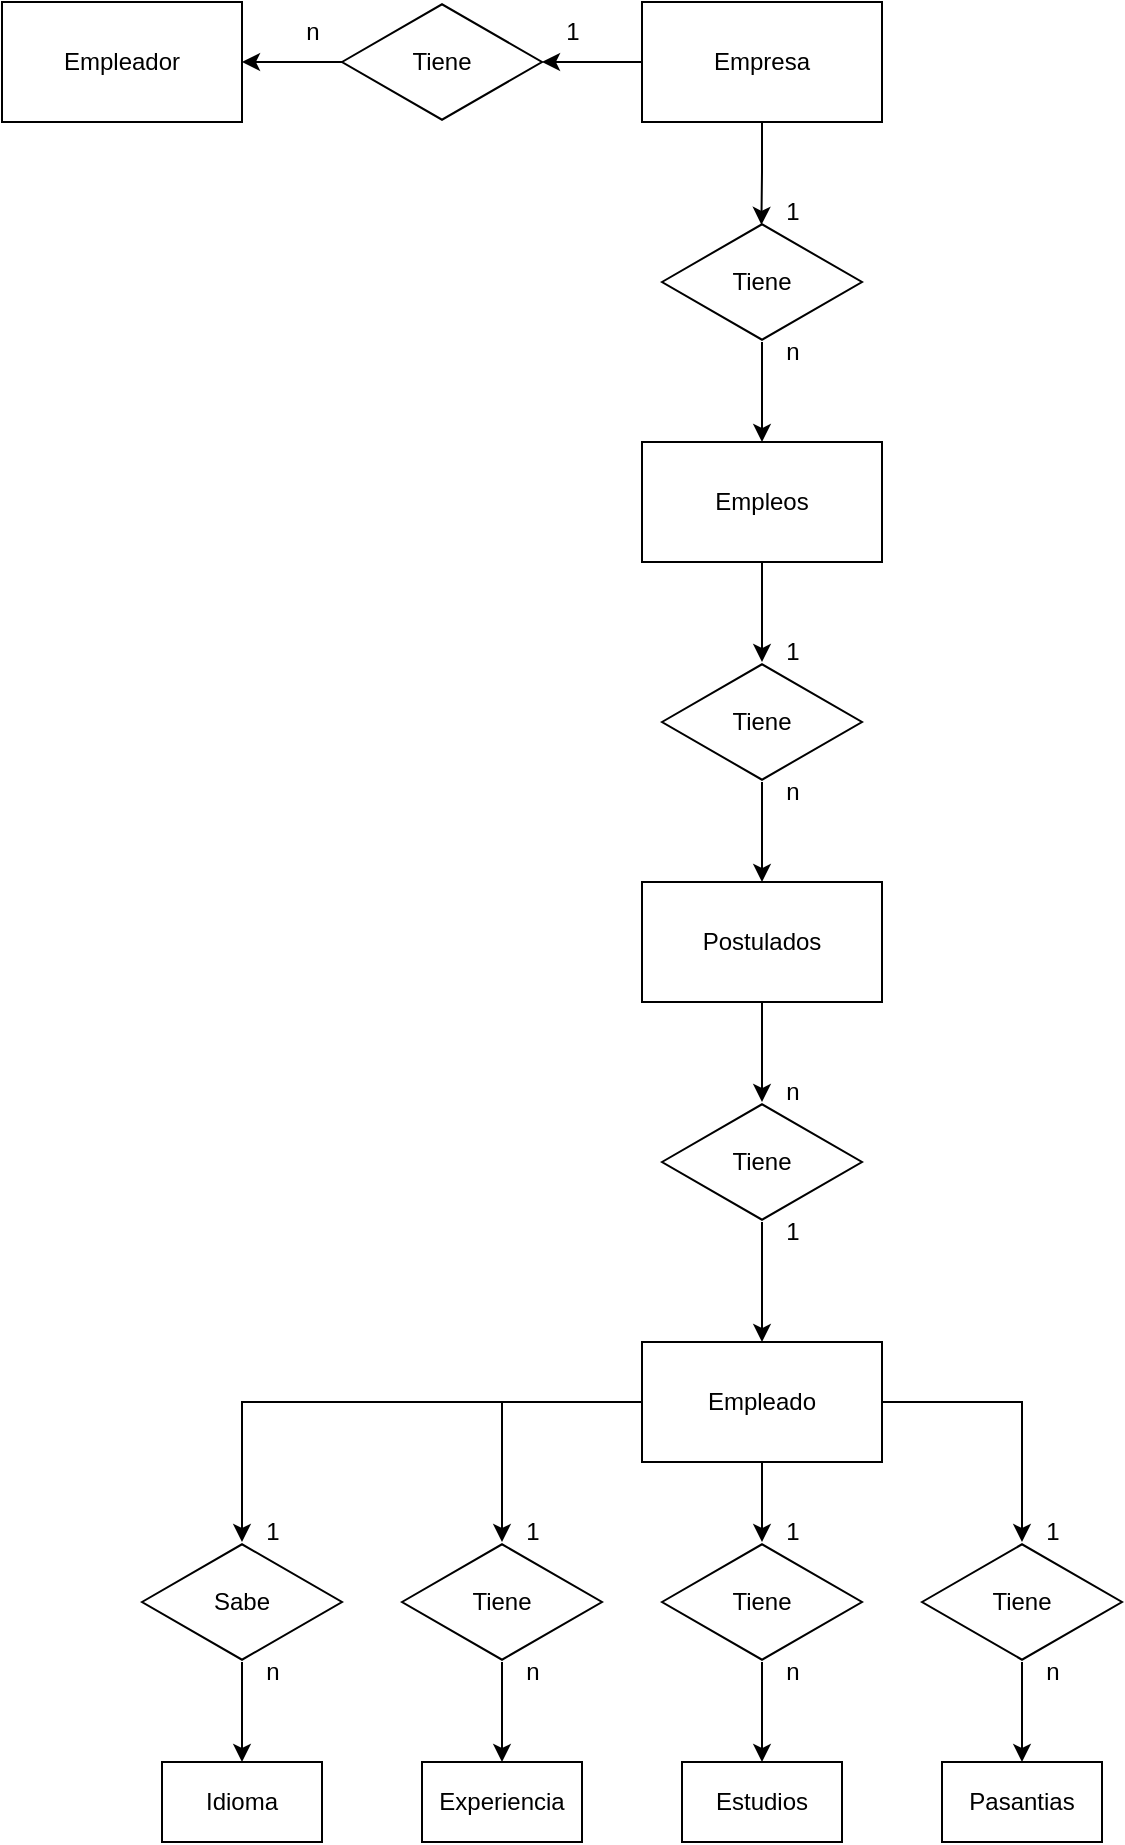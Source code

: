 <mxfile version="20.8.13" type="device"><diagram id="ST3Yj5jlu3RjqKhoD_5S" name="Página-1"><mxGraphModel dx="2193" dy="1897" grid="1" gridSize="10" guides="1" tooltips="1" connect="1" arrows="1" fold="1" page="1" pageScale="1" pageWidth="827" pageHeight="1169" math="0" shadow="0"><root><mxCell id="0"/><mxCell id="1" parent="0"/><mxCell id="90IK7dQh_vQc2BVrgkyI-4" style="edgeStyle=orthogonalEdgeStyle;rounded=0;orthogonalLoop=1;jettySize=auto;html=1;" edge="1" parent="1" source="ILOBI1F7WdxCrGSsUcP6-2" target="90IK7dQh_vQc2BVrgkyI-2"><mxGeometry relative="1" as="geometry"/></mxCell><mxCell id="90IK7dQh_vQc2BVrgkyI-5" style="edgeStyle=orthogonalEdgeStyle;rounded=0;orthogonalLoop=1;jettySize=auto;html=1;" edge="1" parent="1" source="ILOBI1F7WdxCrGSsUcP6-2" target="90IK7dQh_vQc2BVrgkyI-1"><mxGeometry relative="1" as="geometry"/></mxCell><mxCell id="90IK7dQh_vQc2BVrgkyI-6" style="edgeStyle=orthogonalEdgeStyle;rounded=0;orthogonalLoop=1;jettySize=auto;html=1;entryX=0.5;entryY=0;entryDx=0;entryDy=0;entryPerimeter=0;" edge="1" parent="1" source="ILOBI1F7WdxCrGSsUcP6-2" target="90IK7dQh_vQc2BVrgkyI-3"><mxGeometry relative="1" as="geometry"/></mxCell><mxCell id="90IK7dQh_vQc2BVrgkyI-18" style="edgeStyle=orthogonalEdgeStyle;rounded=0;orthogonalLoop=1;jettySize=auto;html=1;entryX=0.5;entryY=0;entryDx=0;entryDy=0;entryPerimeter=0;" edge="1" parent="1" source="ILOBI1F7WdxCrGSsUcP6-2" target="90IK7dQh_vQc2BVrgkyI-15"><mxGeometry relative="1" as="geometry"/></mxCell><mxCell id="ILOBI1F7WdxCrGSsUcP6-2" value="Empleado" style="rounded=0;whiteSpace=wrap;html=1;" parent="1" vertex="1"><mxGeometry x="300" y="510" width="120" height="60" as="geometry"/></mxCell><mxCell id="90IK7dQh_vQc2BVrgkyI-11" style="edgeStyle=orthogonalEdgeStyle;rounded=0;orthogonalLoop=1;jettySize=auto;html=1;entryX=0.5;entryY=0;entryDx=0;entryDy=0;" edge="1" parent="1" source="90IK7dQh_vQc2BVrgkyI-1" target="90IK7dQh_vQc2BVrgkyI-8"><mxGeometry relative="1" as="geometry"/></mxCell><mxCell id="90IK7dQh_vQc2BVrgkyI-1" value="Tiene" style="html=1;whiteSpace=wrap;aspect=fixed;shape=isoRectangle;" vertex="1" parent="1"><mxGeometry x="180" y="610" width="100" height="60" as="geometry"/></mxCell><mxCell id="90IK7dQh_vQc2BVrgkyI-12" style="edgeStyle=orthogonalEdgeStyle;rounded=0;orthogonalLoop=1;jettySize=auto;html=1;" edge="1" parent="1" source="90IK7dQh_vQc2BVrgkyI-2" target="90IK7dQh_vQc2BVrgkyI-9"><mxGeometry relative="1" as="geometry"/></mxCell><mxCell id="90IK7dQh_vQc2BVrgkyI-2" value="Tiene" style="html=1;whiteSpace=wrap;aspect=fixed;shape=isoRectangle;" vertex="1" parent="1"><mxGeometry x="310" y="610" width="100" height="60" as="geometry"/></mxCell><mxCell id="90IK7dQh_vQc2BVrgkyI-13" style="edgeStyle=orthogonalEdgeStyle;rounded=0;orthogonalLoop=1;jettySize=auto;html=1;entryX=0.5;entryY=0;entryDx=0;entryDy=0;" edge="1" parent="1" source="90IK7dQh_vQc2BVrgkyI-3" target="90IK7dQh_vQc2BVrgkyI-10"><mxGeometry relative="1" as="geometry"/></mxCell><mxCell id="90IK7dQh_vQc2BVrgkyI-3" value="Tiene" style="html=1;whiteSpace=wrap;aspect=fixed;shape=isoRectangle;" vertex="1" parent="1"><mxGeometry x="440" y="610" width="100" height="60" as="geometry"/></mxCell><mxCell id="90IK7dQh_vQc2BVrgkyI-8" value="Experiencia" style="rounded=0;whiteSpace=wrap;html=1;" vertex="1" parent="1"><mxGeometry x="190" y="720" width="80" height="40" as="geometry"/></mxCell><mxCell id="90IK7dQh_vQc2BVrgkyI-9" value="Estudios" style="rounded=0;whiteSpace=wrap;html=1;" vertex="1" parent="1"><mxGeometry x="320" y="720" width="80" height="40" as="geometry"/></mxCell><mxCell id="90IK7dQh_vQc2BVrgkyI-10" value="Pasantias" style="rounded=0;whiteSpace=wrap;html=1;" vertex="1" parent="1"><mxGeometry x="450" y="720" width="80" height="40" as="geometry"/></mxCell><mxCell id="90IK7dQh_vQc2BVrgkyI-14" value="Idioma" style="rounded=0;whiteSpace=wrap;html=1;" vertex="1" parent="1"><mxGeometry x="60" y="720" width="80" height="40" as="geometry"/></mxCell><mxCell id="90IK7dQh_vQc2BVrgkyI-19" style="edgeStyle=orthogonalEdgeStyle;rounded=0;orthogonalLoop=1;jettySize=auto;html=1;entryX=0.5;entryY=0;entryDx=0;entryDy=0;" edge="1" parent="1" source="90IK7dQh_vQc2BVrgkyI-15" target="90IK7dQh_vQc2BVrgkyI-14"><mxGeometry relative="1" as="geometry"/></mxCell><mxCell id="90IK7dQh_vQc2BVrgkyI-15" value="Sabe" style="html=1;whiteSpace=wrap;aspect=fixed;shape=isoRectangle;" vertex="1" parent="1"><mxGeometry x="50" y="610" width="100" height="60" as="geometry"/></mxCell><mxCell id="90IK7dQh_vQc2BVrgkyI-20" value="1" style="text;html=1;align=center;verticalAlign=middle;resizable=0;points=[];autosize=1;strokeColor=none;fillColor=none;" vertex="1" parent="1"><mxGeometry x="100" y="590" width="30" height="30" as="geometry"/></mxCell><mxCell id="90IK7dQh_vQc2BVrgkyI-21" value="n" style="text;html=1;align=center;verticalAlign=middle;resizable=0;points=[];autosize=1;strokeColor=none;fillColor=none;" vertex="1" parent="1"><mxGeometry x="100" y="660" width="30" height="30" as="geometry"/></mxCell><mxCell id="90IK7dQh_vQc2BVrgkyI-28" value="n" style="text;html=1;align=center;verticalAlign=middle;resizable=0;points=[];autosize=1;strokeColor=none;fillColor=none;" vertex="1" parent="1"><mxGeometry x="230" y="660" width="30" height="30" as="geometry"/></mxCell><mxCell id="90IK7dQh_vQc2BVrgkyI-29" value="1" style="text;html=1;align=center;verticalAlign=middle;resizable=0;points=[];autosize=1;strokeColor=none;fillColor=none;" vertex="1" parent="1"><mxGeometry x="230" y="590" width="30" height="30" as="geometry"/></mxCell><mxCell id="90IK7dQh_vQc2BVrgkyI-30" value="n" style="text;html=1;align=center;verticalAlign=middle;resizable=0;points=[];autosize=1;strokeColor=none;fillColor=none;" vertex="1" parent="1"><mxGeometry x="360" y="660" width="30" height="30" as="geometry"/></mxCell><mxCell id="90IK7dQh_vQc2BVrgkyI-31" value="1" style="text;html=1;align=center;verticalAlign=middle;resizable=0;points=[];autosize=1;strokeColor=none;fillColor=none;" vertex="1" parent="1"><mxGeometry x="360" y="590" width="30" height="30" as="geometry"/></mxCell><mxCell id="90IK7dQh_vQc2BVrgkyI-32" value="1" style="text;html=1;align=center;verticalAlign=middle;resizable=0;points=[];autosize=1;strokeColor=none;fillColor=none;" vertex="1" parent="1"><mxGeometry x="490" y="590" width="30" height="30" as="geometry"/></mxCell><mxCell id="90IK7dQh_vQc2BVrgkyI-33" value="n" style="text;html=1;align=center;verticalAlign=middle;resizable=0;points=[];autosize=1;strokeColor=none;fillColor=none;" vertex="1" parent="1"><mxGeometry x="490" y="660" width="30" height="30" as="geometry"/></mxCell><mxCell id="90IK7dQh_vQc2BVrgkyI-34" value="Empleador" style="rounded=0;whiteSpace=wrap;html=1;" vertex="1" parent="1"><mxGeometry x="-20" y="-160" width="120" height="60" as="geometry"/></mxCell><mxCell id="90IK7dQh_vQc2BVrgkyI-41" style="edgeStyle=orthogonalEdgeStyle;rounded=0;orthogonalLoop=1;jettySize=auto;html=1;" edge="1" parent="1" source="90IK7dQh_vQc2BVrgkyI-35" target="90IK7dQh_vQc2BVrgkyI-36"><mxGeometry relative="1" as="geometry"/></mxCell><mxCell id="90IK7dQh_vQc2BVrgkyI-47" style="edgeStyle=orthogonalEdgeStyle;rounded=0;orthogonalLoop=1;jettySize=auto;html=1;entryX=0.497;entryY=0.024;entryDx=0;entryDy=0;entryPerimeter=0;" edge="1" parent="1" source="90IK7dQh_vQc2BVrgkyI-35" target="90IK7dQh_vQc2BVrgkyI-46"><mxGeometry relative="1" as="geometry"/></mxCell><mxCell id="90IK7dQh_vQc2BVrgkyI-35" value="Empresa" style="rounded=0;whiteSpace=wrap;html=1;" vertex="1" parent="1"><mxGeometry x="300" y="-160" width="120" height="60" as="geometry"/></mxCell><mxCell id="90IK7dQh_vQc2BVrgkyI-42" style="edgeStyle=orthogonalEdgeStyle;rounded=0;orthogonalLoop=1;jettySize=auto;html=1;entryX=1;entryY=0.5;entryDx=0;entryDy=0;" edge="1" parent="1" source="90IK7dQh_vQc2BVrgkyI-36" target="90IK7dQh_vQc2BVrgkyI-34"><mxGeometry relative="1" as="geometry"/></mxCell><mxCell id="90IK7dQh_vQc2BVrgkyI-36" value="Tiene" style="html=1;whiteSpace=wrap;aspect=fixed;shape=isoRectangle;" vertex="1" parent="1"><mxGeometry x="150" y="-160" width="100" height="60" as="geometry"/></mxCell><mxCell id="90IK7dQh_vQc2BVrgkyI-43" value="n" style="text;html=1;align=center;verticalAlign=middle;resizable=0;points=[];autosize=1;strokeColor=none;fillColor=none;" vertex="1" parent="1"><mxGeometry x="120" y="-160" width="30" height="30" as="geometry"/></mxCell><mxCell id="90IK7dQh_vQc2BVrgkyI-44" value="1" style="text;html=1;align=center;verticalAlign=middle;resizable=0;points=[];autosize=1;strokeColor=none;fillColor=none;" vertex="1" parent="1"><mxGeometry x="250" y="-160" width="30" height="30" as="geometry"/></mxCell><mxCell id="90IK7dQh_vQc2BVrgkyI-64" style="edgeStyle=orthogonalEdgeStyle;rounded=0;orthogonalLoop=1;jettySize=auto;html=1;" edge="1" parent="1" source="90IK7dQh_vQc2BVrgkyI-45" target="90IK7dQh_vQc2BVrgkyI-63"><mxGeometry relative="1" as="geometry"/></mxCell><mxCell id="90IK7dQh_vQc2BVrgkyI-45" value="Empleos" style="rounded=0;whiteSpace=wrap;html=1;" vertex="1" parent="1"><mxGeometry x="300" y="60" width="120" height="60" as="geometry"/></mxCell><mxCell id="90IK7dQh_vQc2BVrgkyI-48" style="edgeStyle=orthogonalEdgeStyle;rounded=0;orthogonalLoop=1;jettySize=auto;html=1;entryX=0.5;entryY=0;entryDx=0;entryDy=0;" edge="1" parent="1" source="90IK7dQh_vQc2BVrgkyI-46" target="90IK7dQh_vQc2BVrgkyI-45"><mxGeometry relative="1" as="geometry"/></mxCell><mxCell id="90IK7dQh_vQc2BVrgkyI-46" value="Tiene" style="html=1;whiteSpace=wrap;aspect=fixed;shape=isoRectangle;" vertex="1" parent="1"><mxGeometry x="310" y="-50" width="100" height="60" as="geometry"/></mxCell><mxCell id="90IK7dQh_vQc2BVrgkyI-49" value="1" style="text;html=1;align=center;verticalAlign=middle;resizable=0;points=[];autosize=1;strokeColor=none;fillColor=none;" vertex="1" parent="1"><mxGeometry x="360" y="-70" width="30" height="30" as="geometry"/></mxCell><mxCell id="90IK7dQh_vQc2BVrgkyI-50" value="n" style="text;html=1;align=center;verticalAlign=middle;resizable=0;points=[];autosize=1;strokeColor=none;fillColor=none;" vertex="1" parent="1"><mxGeometry x="360" width="30" height="30" as="geometry"/></mxCell><mxCell id="90IK7dQh_vQc2BVrgkyI-61" style="edgeStyle=orthogonalEdgeStyle;rounded=0;orthogonalLoop=1;jettySize=auto;html=1;" edge="1" parent="1" source="90IK7dQh_vQc2BVrgkyI-51" target="90IK7dQh_vQc2BVrgkyI-60"><mxGeometry relative="1" as="geometry"/></mxCell><mxCell id="90IK7dQh_vQc2BVrgkyI-51" value="Postulados" style="rounded=0;whiteSpace=wrap;html=1;" vertex="1" parent="1"><mxGeometry x="300" y="280" width="120" height="60" as="geometry"/></mxCell><mxCell id="90IK7dQh_vQc2BVrgkyI-62" style="edgeStyle=orthogonalEdgeStyle;rounded=0;orthogonalLoop=1;jettySize=auto;html=1;" edge="1" parent="1" source="90IK7dQh_vQc2BVrgkyI-60" target="ILOBI1F7WdxCrGSsUcP6-2"><mxGeometry relative="1" as="geometry"/></mxCell><mxCell id="90IK7dQh_vQc2BVrgkyI-60" value="Tiene" style="html=1;whiteSpace=wrap;aspect=fixed;shape=isoRectangle;" vertex="1" parent="1"><mxGeometry x="310" y="390" width="100" height="60" as="geometry"/></mxCell><mxCell id="90IK7dQh_vQc2BVrgkyI-65" style="edgeStyle=orthogonalEdgeStyle;rounded=0;orthogonalLoop=1;jettySize=auto;html=1;entryX=0.5;entryY=0;entryDx=0;entryDy=0;" edge="1" parent="1" source="90IK7dQh_vQc2BVrgkyI-63" target="90IK7dQh_vQc2BVrgkyI-51"><mxGeometry relative="1" as="geometry"/></mxCell><mxCell id="90IK7dQh_vQc2BVrgkyI-63" value="Tiene" style="html=1;whiteSpace=wrap;aspect=fixed;shape=isoRectangle;" vertex="1" parent="1"><mxGeometry x="310" y="170" width="100" height="60" as="geometry"/></mxCell><mxCell id="90IK7dQh_vQc2BVrgkyI-66" value="1" style="text;html=1;align=center;verticalAlign=middle;resizable=0;points=[];autosize=1;strokeColor=none;fillColor=none;" vertex="1" parent="1"><mxGeometry x="360" y="440" width="30" height="30" as="geometry"/></mxCell><mxCell id="90IK7dQh_vQc2BVrgkyI-67" value="n" style="text;html=1;align=center;verticalAlign=middle;resizable=0;points=[];autosize=1;strokeColor=none;fillColor=none;" vertex="1" parent="1"><mxGeometry x="360" y="370" width="30" height="30" as="geometry"/></mxCell><mxCell id="90IK7dQh_vQc2BVrgkyI-68" value="1" style="text;html=1;align=center;verticalAlign=middle;resizable=0;points=[];autosize=1;strokeColor=none;fillColor=none;" vertex="1" parent="1"><mxGeometry x="360" y="150" width="30" height="30" as="geometry"/></mxCell><mxCell id="90IK7dQh_vQc2BVrgkyI-69" value="n" style="text;html=1;align=center;verticalAlign=middle;resizable=0;points=[];autosize=1;strokeColor=none;fillColor=none;" vertex="1" parent="1"><mxGeometry x="360" y="220" width="30" height="30" as="geometry"/></mxCell></root></mxGraphModel></diagram></mxfile>